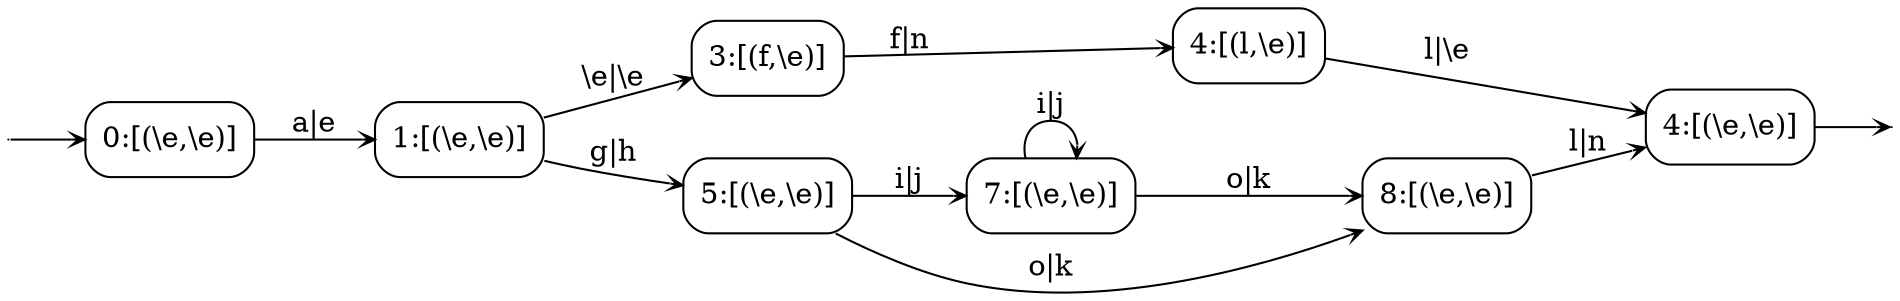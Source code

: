 digraph
{
  vcsn_context = "lat<wordset<char_letters(afgilo)>, wordset<char_letters(ehjkn)>>, z"
  rankdir = LR
  edge [arrowhead = vee, arrowsize = .6]
  {
    node [shape = point, width = 0]
    I0
    F6
  }
  {
    node [shape = circle, style = rounded, width = 0.5]
    0 [label = "0:[(\\e,\\e)]", shape = box]
    1 [label = "1:[(\\e,\\e)]", shape = box]
    2 [label = "3:[(f,\\e)]", shape = box]
    3 [label = "5:[(\\e,\\e)]", shape = box]
    4 [label = "7:[(\\e,\\e)]", shape = box]
    5 [label = "8:[(\\e,\\e)]", shape = box]
    6 [label = "4:[(\\e,\\e)]", shape = box]
    7 [label = "4:[(l,\\e)]", shape = box]
  }
  I0 -> 0
  0 -> 1 [label = "a|e"]
  1 -> 2 [label = "\\e|\\e"]
  1 -> 3 [label = "g|h"]
  2 -> 7 [label = "f|n"]
  3 -> 4 [label = "i|j"]
  3 -> 5 [label = "o|k"]
  4 -> 4 [label = "i|j"]
  4 -> 5 [label = "o|k"]
  5 -> 6 [label = "l|n"]
  6 -> F6
  7 -> 6 [label = "l|\\e"]
}
